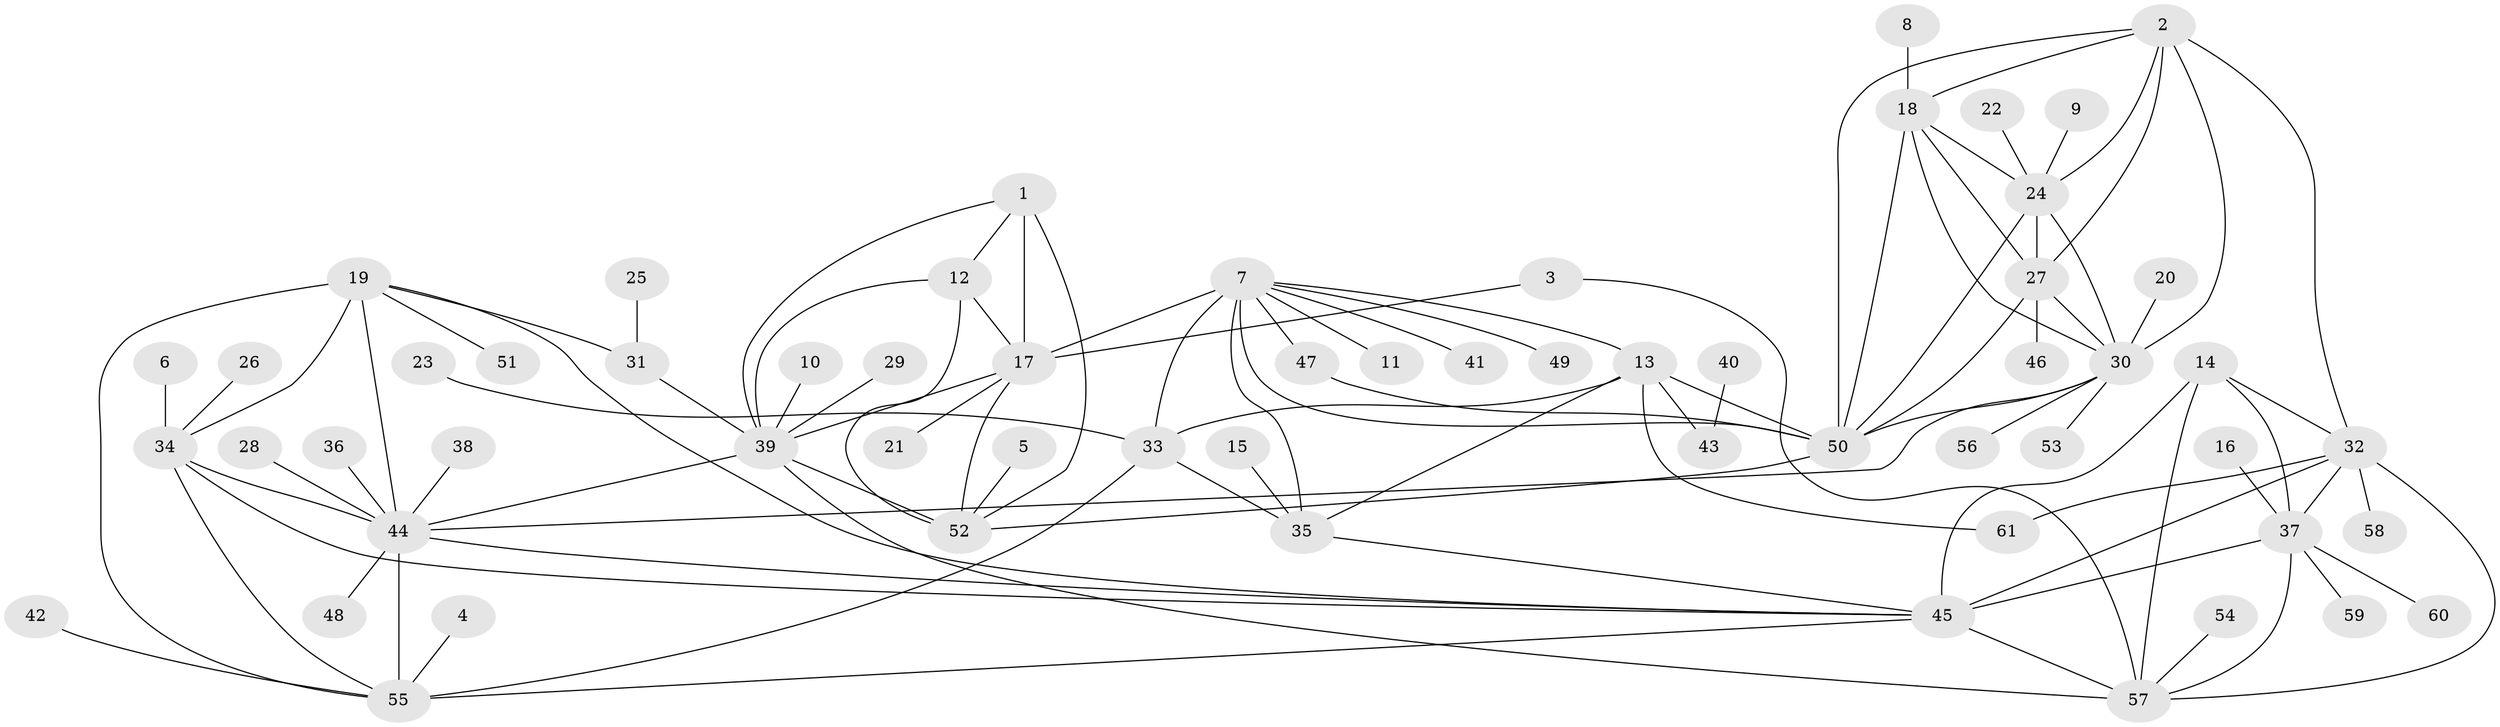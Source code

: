 // original degree distribution, {5: 0.03305785123966942, 12: 0.01652892561983471, 8: 0.01652892561983471, 10: 0.04132231404958678, 9: 0.05785123966942149, 7: 0.049586776859504134, 11: 0.008264462809917356, 6: 0.024793388429752067, 1: 0.5619834710743802, 2: 0.1652892561983471, 4: 0.008264462809917356, 3: 0.01652892561983471}
// Generated by graph-tools (version 1.1) at 2025/26/03/09/25 03:26:35]
// undirected, 61 vertices, 102 edges
graph export_dot {
graph [start="1"]
  node [color=gray90,style=filled];
  1;
  2;
  3;
  4;
  5;
  6;
  7;
  8;
  9;
  10;
  11;
  12;
  13;
  14;
  15;
  16;
  17;
  18;
  19;
  20;
  21;
  22;
  23;
  24;
  25;
  26;
  27;
  28;
  29;
  30;
  31;
  32;
  33;
  34;
  35;
  36;
  37;
  38;
  39;
  40;
  41;
  42;
  43;
  44;
  45;
  46;
  47;
  48;
  49;
  50;
  51;
  52;
  53;
  54;
  55;
  56;
  57;
  58;
  59;
  60;
  61;
  1 -- 12 [weight=1.0];
  1 -- 17 [weight=2.0];
  1 -- 39 [weight=1.0];
  1 -- 52 [weight=1.0];
  2 -- 18 [weight=1.0];
  2 -- 24 [weight=1.0];
  2 -- 27 [weight=1.0];
  2 -- 30 [weight=1.0];
  2 -- 32 [weight=1.0];
  2 -- 50 [weight=1.0];
  3 -- 17 [weight=1.0];
  3 -- 57 [weight=1.0];
  4 -- 55 [weight=1.0];
  5 -- 52 [weight=1.0];
  6 -- 34 [weight=1.0];
  7 -- 11 [weight=1.0];
  7 -- 13 [weight=3.0];
  7 -- 17 [weight=1.0];
  7 -- 33 [weight=3.0];
  7 -- 35 [weight=3.0];
  7 -- 41 [weight=1.0];
  7 -- 47 [weight=1.0];
  7 -- 49 [weight=1.0];
  7 -- 50 [weight=1.0];
  8 -- 18 [weight=1.0];
  9 -- 24 [weight=1.0];
  10 -- 39 [weight=1.0];
  12 -- 17 [weight=2.0];
  12 -- 39 [weight=1.0];
  12 -- 52 [weight=1.0];
  13 -- 33 [weight=1.0];
  13 -- 35 [weight=1.0];
  13 -- 43 [weight=1.0];
  13 -- 50 [weight=1.0];
  13 -- 61 [weight=1.0];
  14 -- 32 [weight=1.0];
  14 -- 37 [weight=1.0];
  14 -- 45 [weight=2.0];
  14 -- 57 [weight=1.0];
  15 -- 35 [weight=1.0];
  16 -- 37 [weight=1.0];
  17 -- 21 [weight=1.0];
  17 -- 39 [weight=2.0];
  17 -- 52 [weight=2.0];
  18 -- 24 [weight=1.0];
  18 -- 27 [weight=1.0];
  18 -- 30 [weight=1.0];
  18 -- 50 [weight=1.0];
  19 -- 31 [weight=1.0];
  19 -- 34 [weight=1.0];
  19 -- 44 [weight=2.0];
  19 -- 45 [weight=1.0];
  19 -- 51 [weight=1.0];
  19 -- 55 [weight=1.0];
  20 -- 30 [weight=1.0];
  22 -- 24 [weight=1.0];
  23 -- 33 [weight=1.0];
  24 -- 27 [weight=1.0];
  24 -- 30 [weight=1.0];
  24 -- 50 [weight=1.0];
  25 -- 31 [weight=1.0];
  26 -- 34 [weight=1.0];
  27 -- 30 [weight=1.0];
  27 -- 46 [weight=1.0];
  27 -- 50 [weight=1.0];
  28 -- 44 [weight=1.0];
  29 -- 39 [weight=1.0];
  30 -- 44 [weight=1.0];
  30 -- 50 [weight=1.0];
  30 -- 53 [weight=1.0];
  30 -- 56 [weight=1.0];
  31 -- 39 [weight=1.0];
  32 -- 37 [weight=1.0];
  32 -- 45 [weight=2.0];
  32 -- 57 [weight=1.0];
  32 -- 58 [weight=1.0];
  32 -- 61 [weight=1.0];
  33 -- 35 [weight=1.0];
  33 -- 55 [weight=1.0];
  34 -- 44 [weight=2.0];
  34 -- 45 [weight=1.0];
  34 -- 55 [weight=1.0];
  35 -- 45 [weight=1.0];
  36 -- 44 [weight=1.0];
  37 -- 45 [weight=2.0];
  37 -- 57 [weight=1.0];
  37 -- 59 [weight=1.0];
  37 -- 60 [weight=1.0];
  38 -- 44 [weight=1.0];
  39 -- 44 [weight=1.0];
  39 -- 52 [weight=1.0];
  39 -- 57 [weight=1.0];
  40 -- 43 [weight=1.0];
  42 -- 55 [weight=1.0];
  44 -- 45 [weight=2.0];
  44 -- 48 [weight=1.0];
  44 -- 55 [weight=2.0];
  45 -- 55 [weight=1.0];
  45 -- 57 [weight=2.0];
  47 -- 50 [weight=1.0];
  50 -- 52 [weight=1.0];
  54 -- 57 [weight=1.0];
}
